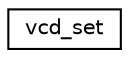 digraph G
{
  edge [fontname="Helvetica",fontsize="10",labelfontname="Helvetica",labelfontsize="10"];
  node [fontname="Helvetica",fontsize="10",shape=record];
  rankdir="LR";
  Node1 [label="vcd_set",height=0.2,width=0.4,color="black", fillcolor="white", style="filled",URL="$structvcd__set.html"];
}
